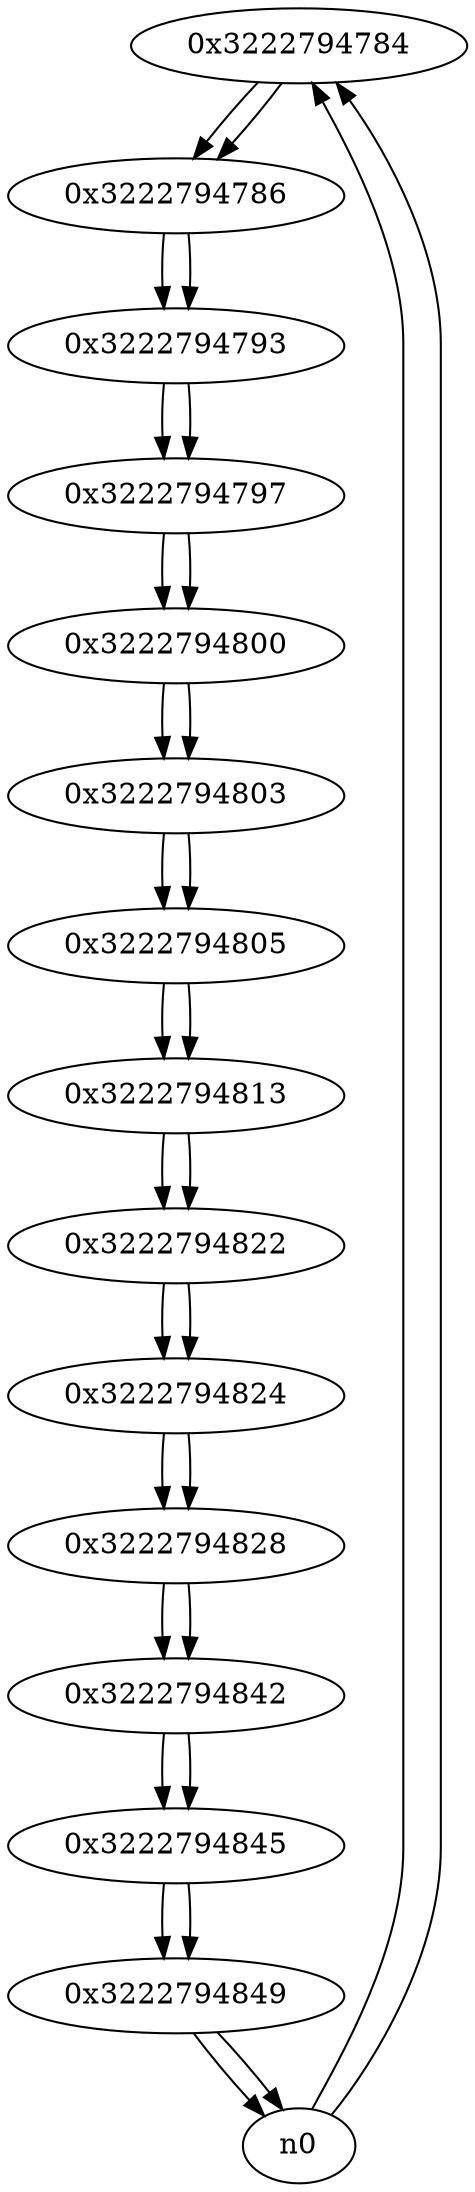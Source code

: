 digraph G{
/* nodes */
  n1 [label="0x3222794784"]
  n2 [label="0x3222794786"]
  n3 [label="0x3222794793"]
  n4 [label="0x3222794797"]
  n5 [label="0x3222794800"]
  n6 [label="0x3222794803"]
  n7 [label="0x3222794805"]
  n8 [label="0x3222794813"]
  n9 [label="0x3222794822"]
  n10 [label="0x3222794824"]
  n11 [label="0x3222794828"]
  n12 [label="0x3222794842"]
  n13 [label="0x3222794845"]
  n14 [label="0x3222794849"]
/* edges */
n1 -> n2;
n0 -> n1;
n0 -> n1;
n2 -> n3;
n1 -> n2;
n3 -> n4;
n2 -> n3;
n4 -> n5;
n3 -> n4;
n5 -> n6;
n4 -> n5;
n6 -> n7;
n5 -> n6;
n7 -> n8;
n6 -> n7;
n8 -> n9;
n7 -> n8;
n9 -> n10;
n8 -> n9;
n10 -> n11;
n9 -> n10;
n11 -> n12;
n10 -> n11;
n12 -> n13;
n11 -> n12;
n13 -> n14;
n12 -> n13;
n14 -> n0;
n14 -> n0;
n13 -> n14;
}
